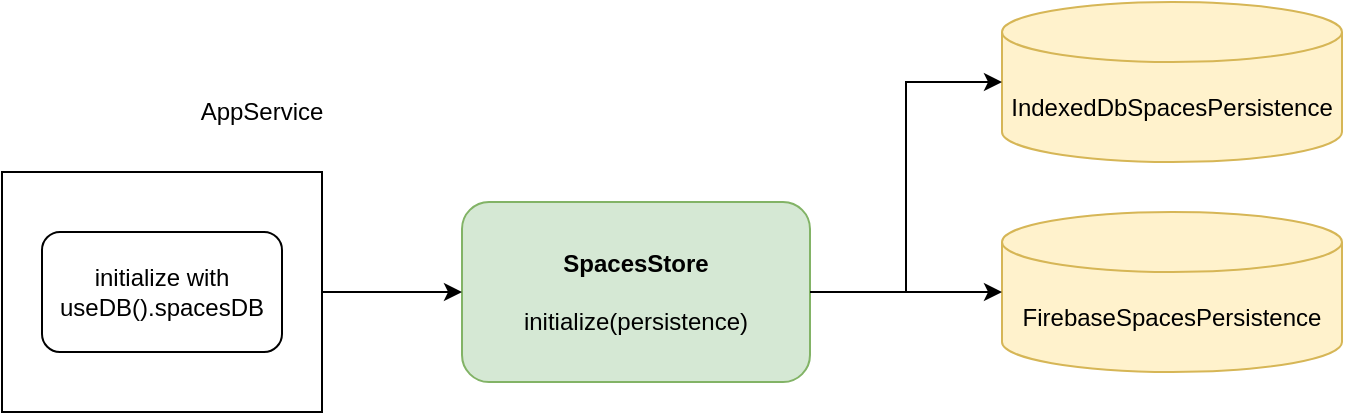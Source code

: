 <mxfile version="28.0.2">
  <diagram name="Seite-1" id="j2rsZWHjF2LK3IaVKoLt">
    <mxGraphModel dx="1687" dy="1126" grid="1" gridSize="10" guides="1" tooltips="1" connect="1" arrows="1" fold="1" page="1" pageScale="1" pageWidth="827" pageHeight="1169" math="0" shadow="0">
      <root>
        <mxCell id="0" />
        <mxCell id="1" parent="0" />
        <mxCell id="JqThh1k-Lj8XiByJB2Hw-1" value="&lt;b&gt;SpacesStore&lt;/b&gt;&lt;div&gt;&lt;br&gt;&lt;/div&gt;&lt;div&gt;initialize(persistence)&lt;/div&gt;" style="rounded=1;whiteSpace=wrap;html=1;fillColor=#d5e8d4;strokeColor=#82b366;" vertex="1" parent="1">
          <mxGeometry x="310" y="160" width="174" height="90" as="geometry" />
        </mxCell>
        <mxCell id="JqThh1k-Lj8XiByJB2Hw-2" value="FirebaseSpacesPersistence" style="shape=cylinder3;whiteSpace=wrap;html=1;boundedLbl=1;backgroundOutline=1;size=15;fillColor=#fff2cc;strokeColor=#d6b656;" vertex="1" parent="1">
          <mxGeometry x="580" y="165" width="170" height="80" as="geometry" />
        </mxCell>
        <mxCell id="JqThh1k-Lj8XiByJB2Hw-3" style="edgeStyle=orthogonalEdgeStyle;rounded=0;orthogonalLoop=1;jettySize=auto;html=1;entryX=0;entryY=0.5;entryDx=0;entryDy=0;entryPerimeter=0;" edge="1" parent="1" source="JqThh1k-Lj8XiByJB2Hw-1" target="JqThh1k-Lj8XiByJB2Hw-2">
          <mxGeometry relative="1" as="geometry" />
        </mxCell>
        <mxCell id="JqThh1k-Lj8XiByJB2Hw-4" value="IndexedDbSpacesPersistence" style="shape=cylinder3;whiteSpace=wrap;html=1;boundedLbl=1;backgroundOutline=1;size=15;fillColor=#fff2cc;strokeColor=#d6b656;" vertex="1" parent="1">
          <mxGeometry x="580" y="60" width="170" height="80" as="geometry" />
        </mxCell>
        <mxCell id="JqThh1k-Lj8XiByJB2Hw-5" style="edgeStyle=orthogonalEdgeStyle;rounded=0;orthogonalLoop=1;jettySize=auto;html=1;entryX=0;entryY=0.5;entryDx=0;entryDy=0;entryPerimeter=0;" edge="1" parent="1" source="JqThh1k-Lj8XiByJB2Hw-1" target="JqThh1k-Lj8XiByJB2Hw-4">
          <mxGeometry relative="1" as="geometry" />
        </mxCell>
        <mxCell id="JqThh1k-Lj8XiByJB2Hw-8" style="edgeStyle=orthogonalEdgeStyle;rounded=0;orthogonalLoop=1;jettySize=auto;html=1;entryX=0;entryY=0.5;entryDx=0;entryDy=0;" edge="1" parent="1" source="JqThh1k-Lj8XiByJB2Hw-6" target="JqThh1k-Lj8XiByJB2Hw-1">
          <mxGeometry relative="1" as="geometry" />
        </mxCell>
        <mxCell id="JqThh1k-Lj8XiByJB2Hw-6" value="" style="rounded=0;whiteSpace=wrap;html=1;align=center;" vertex="1" parent="1">
          <mxGeometry x="80" y="145" width="160" height="120" as="geometry" />
        </mxCell>
        <mxCell id="JqThh1k-Lj8XiByJB2Hw-7" value="AppService" style="text;html=1;align=center;verticalAlign=middle;whiteSpace=wrap;rounded=0;" vertex="1" parent="1">
          <mxGeometry x="180" y="100" width="60" height="30" as="geometry" />
        </mxCell>
        <mxCell id="JqThh1k-Lj8XiByJB2Hw-9" value="&lt;div&gt;initialize with&lt;/div&gt;useDB().spacesDB" style="rounded=1;whiteSpace=wrap;html=1;" vertex="1" parent="1">
          <mxGeometry x="100" y="175" width="120" height="60" as="geometry" />
        </mxCell>
      </root>
    </mxGraphModel>
  </diagram>
</mxfile>
